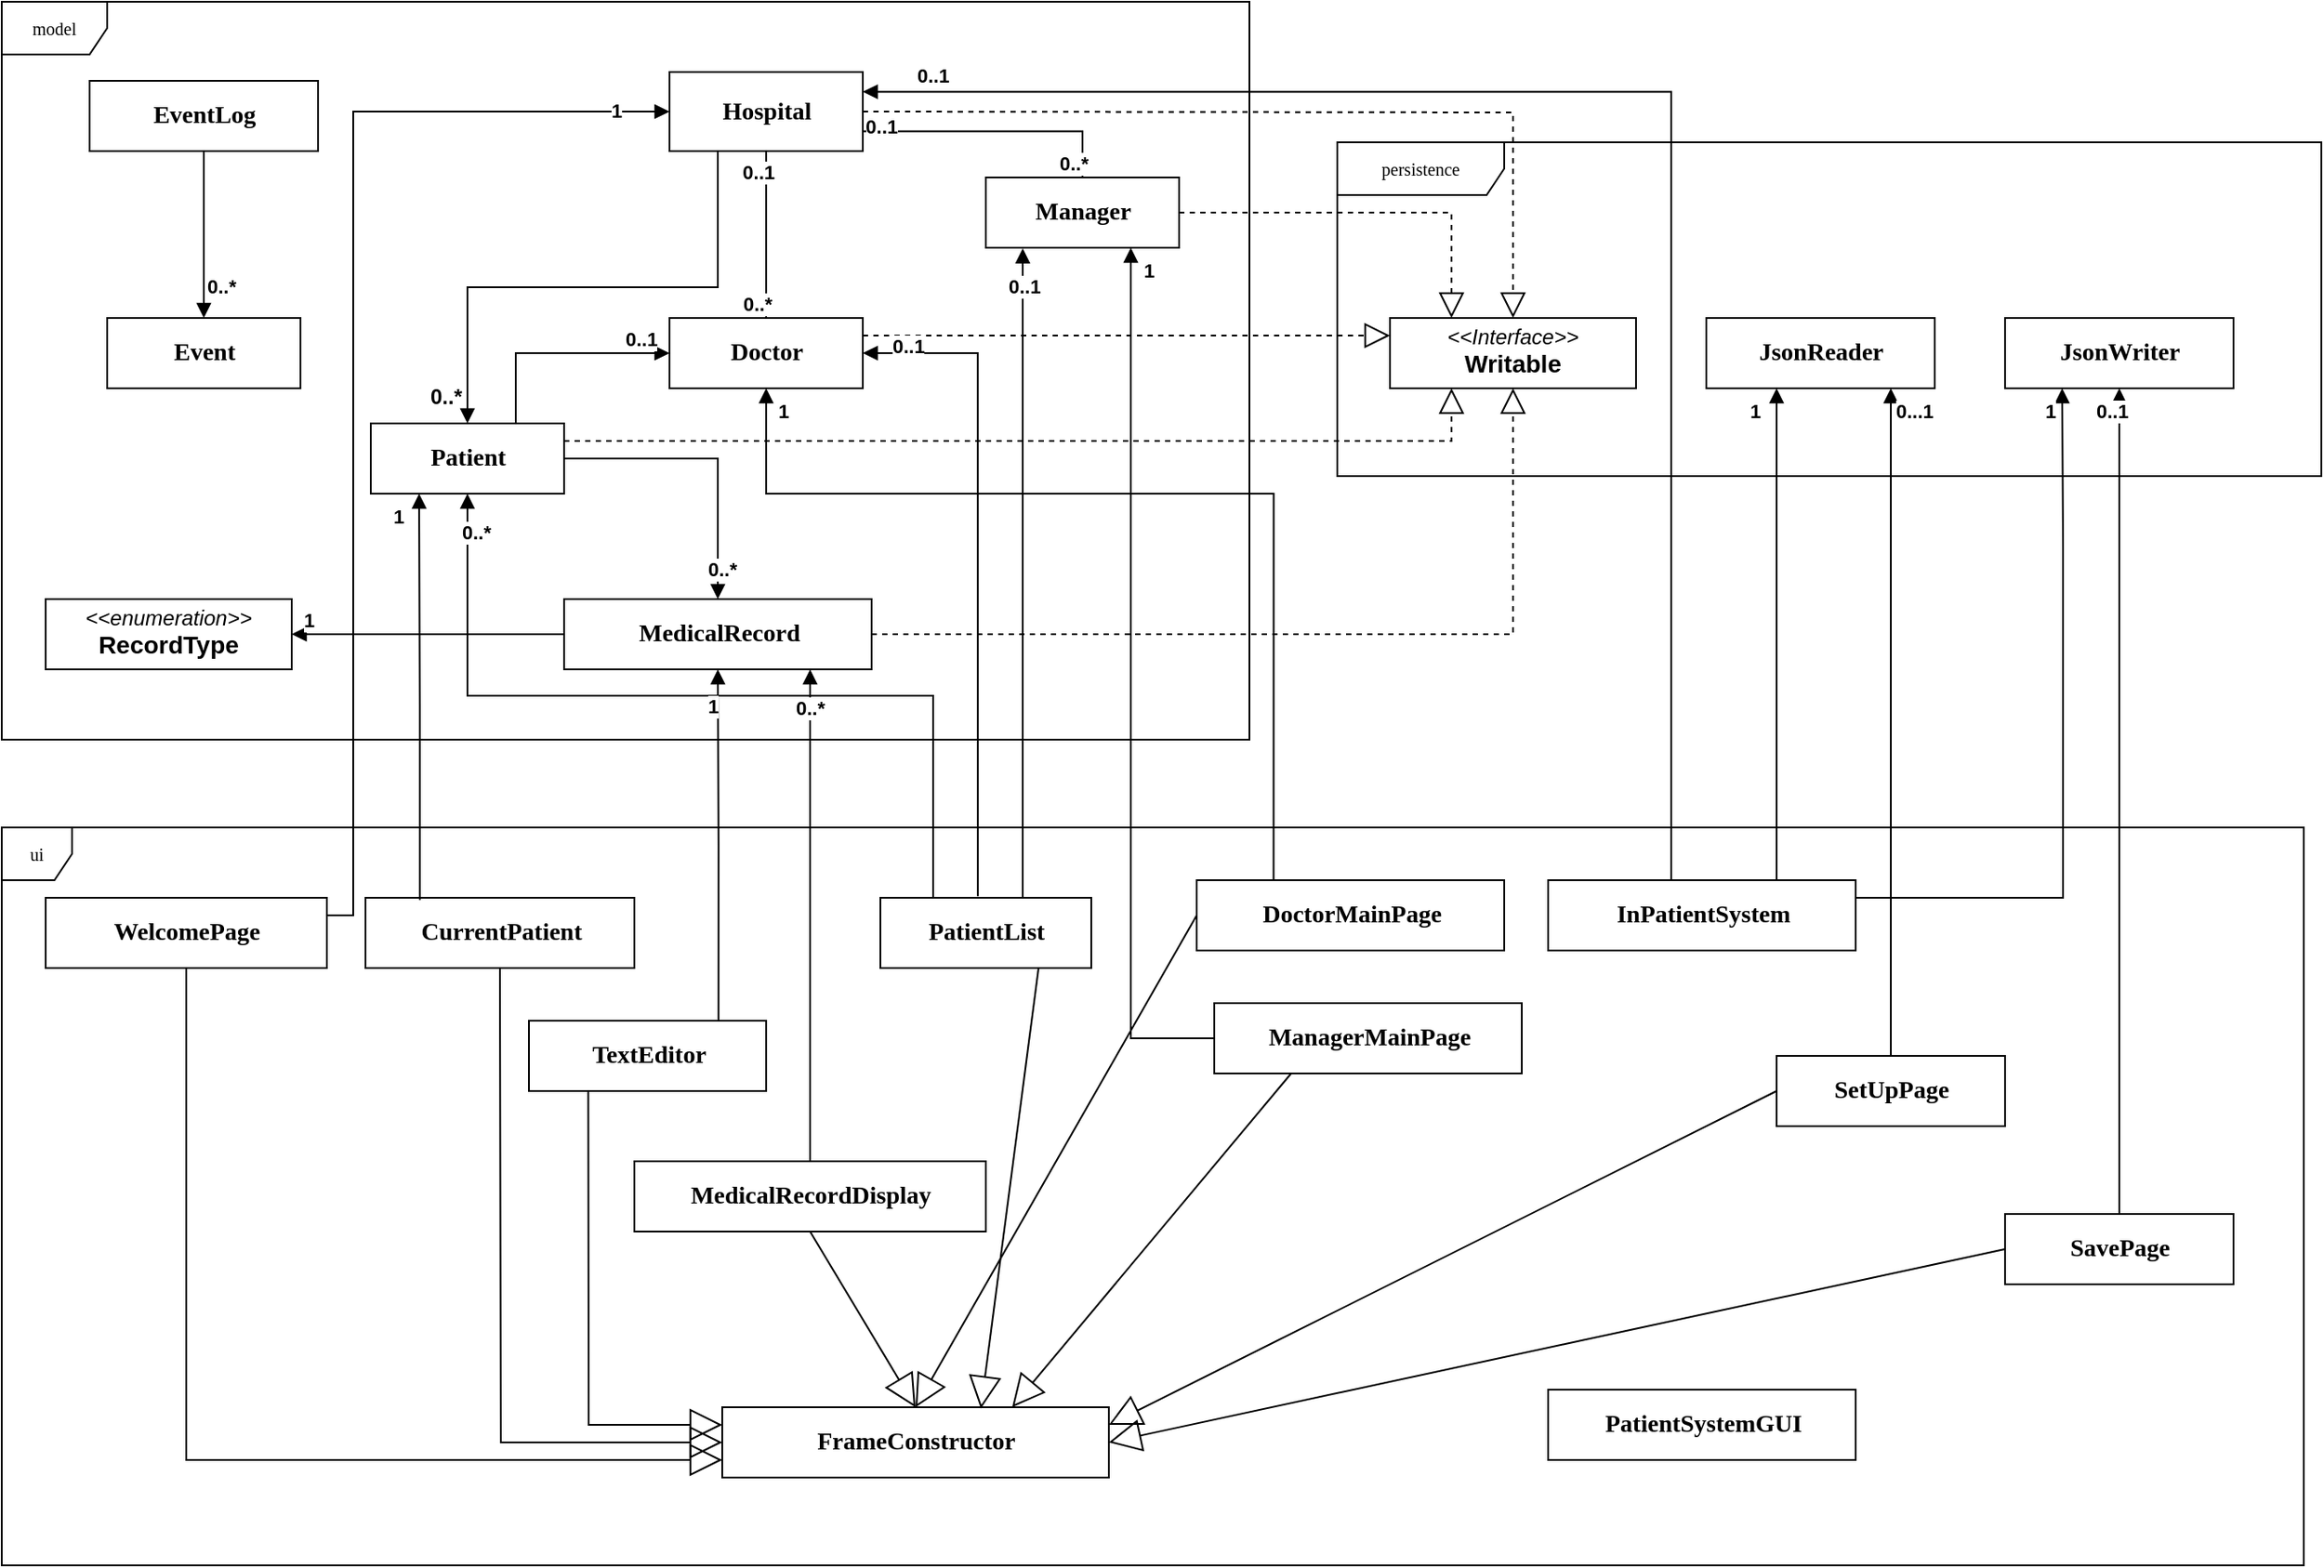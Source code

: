 <mxfile version="22.1.3" type="github">
  <diagram name="Page-1" id="c4acf3e9-155e-7222-9cf6-157b1a14988f">
    <mxGraphModel dx="3471" dy="1040" grid="1" gridSize="10" guides="1" tooltips="1" connect="1" arrows="1" fold="1" page="1" pageScale="1" pageWidth="850" pageHeight="1100" background="none" math="0" shadow="0">
      <root>
        <mxCell id="0" />
        <mxCell id="1" parent="0" />
        <mxCell id="rJny7OtLHx-mFYwjHZUm-91" value="ui" style="shape=umlFrame;whiteSpace=wrap;html=1;rounded=0;shadow=0;comic=0;labelBackgroundColor=none;strokeWidth=1;fontFamily=Verdana;fontSize=10;align=center;width=40;height=30;" vertex="1" parent="1">
          <mxGeometry x="-1660" y="520" width="1310" height="420" as="geometry" />
        </mxCell>
        <mxCell id="rJny7OtLHx-mFYwjHZUm-37" value="persistence" style="shape=umlFrame;whiteSpace=wrap;html=1;rounded=0;shadow=0;comic=0;labelBackgroundColor=none;strokeWidth=1;fontFamily=Verdana;fontSize=10;align=center;width=95;height=30;" vertex="1" parent="1">
          <mxGeometry x="-900" y="130" width="560" height="190" as="geometry" />
        </mxCell>
        <mxCell id="17acba5748e5396b-1" value="model" style="shape=umlFrame;whiteSpace=wrap;html=1;rounded=0;shadow=0;comic=0;labelBackgroundColor=none;strokeWidth=1;fontFamily=Verdana;fontSize=10;align=center;" parent="1" vertex="1">
          <mxGeometry x="-1660" y="50" width="710" height="420" as="geometry" />
        </mxCell>
        <mxCell id="5d2195bd80daf111-8" value="&lt;font style=&quot;font-size: 14px;&quot;&gt;&lt;b&gt;Manager&lt;/b&gt;&lt;/font&gt;" style="html=1;rounded=0;shadow=0;comic=0;labelBackgroundColor=none;strokeWidth=1;fontFamily=Verdana;fontSize=10;align=center;" parent="1" vertex="1">
          <mxGeometry x="-1100" y="150" width="110" height="40" as="geometry" />
        </mxCell>
        <mxCell id="5d2195bd80daf111-9" value="&lt;p style=&quot;margin:0px;margin-top:4px;text-align:center;&quot;&gt;&lt;i&gt;&amp;lt;&amp;lt;enumeration&amp;gt;&amp;gt;&lt;/i&gt;&lt;br&gt;&lt;b&gt;&lt;font style=&quot;font-size: 14px;&quot;&gt;RecordType&lt;/font&gt;&lt;/b&gt;&lt;/p&gt;&lt;p style=&quot;margin:0px;margin-left:4px;&quot;&gt;&lt;br&gt;&lt;/p&gt;&lt;p style=&quot;margin:0px;margin-left:4px;&quot;&gt;&lt;br&gt;&lt;/p&gt;" style="verticalAlign=top;align=left;overflow=fill;fontSize=12;fontFamily=Helvetica;html=1;rounded=0;shadow=0;comic=0;labelBackgroundColor=none;strokeWidth=1" parent="1" vertex="1">
          <mxGeometry x="-1635" y="390" width="140" height="40" as="geometry" />
        </mxCell>
        <mxCell id="5d2195bd80daf111-13" value="&lt;font style=&quot;font-size: 14px;&quot;&gt;&lt;b&gt;Doctor&lt;/b&gt;&lt;/font&gt;" style="html=1;rounded=0;shadow=0;comic=0;labelBackgroundColor=none;strokeWidth=1;fontFamily=Verdana;fontSize=10;align=center;" parent="1" vertex="1">
          <mxGeometry x="-1280" y="230" width="110" height="40" as="geometry" />
        </mxCell>
        <mxCell id="5d2195bd80daf111-14" value="&lt;font style=&quot;font-size: 14px;&quot;&gt;&lt;b&gt;Patient&lt;/b&gt;&lt;/font&gt;" style="html=1;rounded=0;shadow=0;comic=0;labelBackgroundColor=none;strokeWidth=1;fontFamily=Verdana;fontSize=10;align=center;" parent="1" vertex="1">
          <mxGeometry x="-1450" y="290" width="110" height="40" as="geometry" />
        </mxCell>
        <mxCell id="5d2195bd80daf111-17" value="&lt;font style=&quot;font-size: 14px;&quot;&gt;&lt;b&gt;Hospital&lt;/b&gt;&lt;/font&gt;" style="html=1;rounded=0;shadow=0;comic=0;labelBackgroundColor=none;strokeWidth=1;fontFamily=Verdana;fontSize=10;align=center;" parent="1" vertex="1">
          <mxGeometry x="-1280" y="90" width="110" height="45" as="geometry" />
        </mxCell>
        <mxCell id="5d2195bd80daf111-19" value="&lt;p style=&quot;margin:0px;margin-top:4px;text-align:center;&quot;&gt;&lt;i&gt;&amp;lt;&amp;lt;Interface&amp;gt;&amp;gt;&lt;/i&gt;&lt;br&gt;&lt;b&gt;&lt;font style=&quot;font-size: 14px;&quot;&gt;Writable&lt;/font&gt;&lt;/b&gt;&lt;/p&gt;&lt;p style=&quot;margin:0px;margin-left:4px;&quot;&gt;&lt;br&gt;&lt;/p&gt;&lt;p style=&quot;margin:0px;margin-left:4px;&quot;&gt;&lt;br&gt;&lt;/p&gt;" style="verticalAlign=top;align=left;overflow=fill;fontSize=12;fontFamily=Helvetica;html=1;rounded=0;shadow=0;comic=0;labelBackgroundColor=none;strokeWidth=1" parent="1" vertex="1">
          <mxGeometry x="-870" y="230" width="140" height="40" as="geometry" />
        </mxCell>
        <mxCell id="rJny7OtLHx-mFYwjHZUm-1" value="&lt;span style=&quot;font-size: 14px;&quot;&gt;&lt;b&gt;MedicalRecord&lt;/b&gt;&lt;/span&gt;" style="html=1;rounded=0;shadow=0;comic=0;labelBackgroundColor=none;strokeWidth=1;fontFamily=Verdana;fontSize=10;align=center;" vertex="1" parent="1">
          <mxGeometry x="-1340" y="390" width="175" height="40" as="geometry" />
        </mxCell>
        <mxCell id="rJny7OtLHx-mFYwjHZUm-3" value="&lt;span style=&quot;font-size: 14px;&quot;&gt;&lt;b&gt;Event&lt;/b&gt;&lt;/span&gt;" style="html=1;rounded=0;shadow=0;comic=0;labelBackgroundColor=none;strokeWidth=1;fontFamily=Verdana;fontSize=10;align=center;" vertex="1" parent="1">
          <mxGeometry x="-1600" y="230" width="110" height="40" as="geometry" />
        </mxCell>
        <mxCell id="rJny7OtLHx-mFYwjHZUm-4" value="&lt;font style=&quot;font-size: 14px;&quot;&gt;&lt;b&gt;EventLog&lt;br&gt;&lt;/b&gt;&lt;/font&gt;" style="html=1;rounded=0;shadow=0;comic=0;labelBackgroundColor=none;strokeWidth=1;fontFamily=Verdana;fontSize=10;align=center;" vertex="1" parent="1">
          <mxGeometry x="-1610" y="95" width="130" height="40" as="geometry" />
        </mxCell>
        <mxCell id="rJny7OtLHx-mFYwjHZUm-10" value="" style="endArrow=none;html=1;edgeStyle=orthogonalEdgeStyle;rounded=0;exitX=0.5;exitY=0;exitDx=0;exitDy=0;entryX=0.5;entryY=1;entryDx=0;entryDy=0;" edge="1" parent="1" source="5d2195bd80daf111-13" target="5d2195bd80daf111-17">
          <mxGeometry relative="1" as="geometry">
            <mxPoint x="-1870" y="150" as="sourcePoint" />
            <mxPoint x="-1710" y="150" as="targetPoint" />
          </mxGeometry>
        </mxCell>
        <mxCell id="rJny7OtLHx-mFYwjHZUm-11" value="&lt;b&gt;0..*&lt;/b&gt;" style="edgeLabel;resizable=0;html=1;align=left;verticalAlign=bottom;" connectable="0" vertex="1" parent="rJny7OtLHx-mFYwjHZUm-10">
          <mxGeometry x="-1" relative="1" as="geometry">
            <mxPoint x="-15" as="offset" />
          </mxGeometry>
        </mxCell>
        <mxCell id="rJny7OtLHx-mFYwjHZUm-12" value="&lt;b&gt;0..1&lt;/b&gt;" style="edgeLabel;resizable=0;html=1;align=right;verticalAlign=bottom;" connectable="0" vertex="1" parent="rJny7OtLHx-mFYwjHZUm-10">
          <mxGeometry x="1" relative="1" as="geometry">
            <mxPoint x="5" y="20" as="offset" />
          </mxGeometry>
        </mxCell>
        <mxCell id="rJny7OtLHx-mFYwjHZUm-14" value="" style="endArrow=none;html=1;edgeStyle=orthogonalEdgeStyle;rounded=0;exitX=0.5;exitY=0;exitDx=0;exitDy=0;entryX=1;entryY=0.75;entryDx=0;entryDy=0;" edge="1" parent="1" source="5d2195bd80daf111-8" target="5d2195bd80daf111-17">
          <mxGeometry relative="1" as="geometry">
            <mxPoint x="-1780" y="90" as="sourcePoint" />
            <mxPoint x="-1780" y="20" as="targetPoint" />
          </mxGeometry>
        </mxCell>
        <mxCell id="rJny7OtLHx-mFYwjHZUm-15" value="&lt;b&gt;0..*&lt;/b&gt;" style="edgeLabel;resizable=0;html=1;align=left;verticalAlign=bottom;" connectable="0" vertex="1" parent="rJny7OtLHx-mFYwjHZUm-14">
          <mxGeometry x="-1" relative="1" as="geometry">
            <mxPoint x="-15" as="offset" />
          </mxGeometry>
        </mxCell>
        <mxCell id="rJny7OtLHx-mFYwjHZUm-16" value="&lt;b&gt;0..1&lt;/b&gt;" style="edgeLabel;resizable=0;html=1;align=right;verticalAlign=bottom;" connectable="0" vertex="1" parent="rJny7OtLHx-mFYwjHZUm-14">
          <mxGeometry x="1" relative="1" as="geometry">
            <mxPoint x="20" y="6" as="offset" />
          </mxGeometry>
        </mxCell>
        <mxCell id="rJny7OtLHx-mFYwjHZUm-19" value="" style="endArrow=block;endFill=1;html=1;edgeStyle=orthogonalEdgeStyle;align=left;verticalAlign=top;rounded=0;exitX=0.75;exitY=0;exitDx=0;exitDy=0;entryX=0;entryY=0.5;entryDx=0;entryDy=0;" edge="1" parent="1" source="5d2195bd80daf111-14" target="5d2195bd80daf111-13">
          <mxGeometry x="-1" relative="1" as="geometry">
            <mxPoint x="-2030" y="290" as="sourcePoint" />
            <mxPoint x="-1870" y="290" as="targetPoint" />
          </mxGeometry>
        </mxCell>
        <mxCell id="rJny7OtLHx-mFYwjHZUm-20" value="&lt;b&gt;0..1&lt;/b&gt;" style="edgeLabel;resizable=0;html=1;align=left;verticalAlign=bottom;" connectable="0" vertex="1" parent="rJny7OtLHx-mFYwjHZUm-19">
          <mxGeometry x="-1" relative="1" as="geometry">
            <mxPoint x="60" y="-40" as="offset" />
          </mxGeometry>
        </mxCell>
        <mxCell id="rJny7OtLHx-mFYwjHZUm-21" value="" style="endArrow=block;endFill=1;html=1;edgeStyle=orthogonalEdgeStyle;align=left;verticalAlign=top;rounded=0;exitX=0.25;exitY=1;exitDx=0;exitDy=0;entryX=0.5;entryY=0;entryDx=0;entryDy=0;" edge="1" parent="1" source="5d2195bd80daf111-17" target="5d2195bd80daf111-14">
          <mxGeometry x="-1" relative="1" as="geometry">
            <mxPoint x="-2140" y="100" as="sourcePoint" />
            <mxPoint x="-2130" y="160" as="targetPoint" />
          </mxGeometry>
        </mxCell>
        <mxCell id="rJny7OtLHx-mFYwjHZUm-23" value="&lt;b&gt;0..*&lt;/b&gt;" style="endArrow=block;endFill=1;html=1;edgeStyle=orthogonalEdgeStyle;align=left;verticalAlign=top;rounded=0;exitX=1;exitY=0.5;exitDx=0;exitDy=0;entryX=0.5;entryY=0;entryDx=0;entryDy=0;" edge="1" parent="1" source="5d2195bd80daf111-14" target="rJny7OtLHx-mFYwjHZUm-1">
          <mxGeometry x="0.642" y="-8" relative="1" as="geometry">
            <mxPoint x="-1760" y="390" as="sourcePoint" />
            <mxPoint x="-1600" y="390" as="targetPoint" />
            <mxPoint as="offset" />
          </mxGeometry>
        </mxCell>
        <mxCell id="rJny7OtLHx-mFYwjHZUm-25" value="" style="endArrow=block;endFill=1;html=1;edgeStyle=orthogonalEdgeStyle;align=left;verticalAlign=top;rounded=0;exitX=0;exitY=0.5;exitDx=0;exitDy=0;entryX=1;entryY=0.5;entryDx=0;entryDy=0;" edge="1" parent="1" source="rJny7OtLHx-mFYwjHZUm-1" target="5d2195bd80daf111-9">
          <mxGeometry x="-1" relative="1" as="geometry">
            <mxPoint x="-1760" y="390" as="sourcePoint" />
            <mxPoint x="-1880" y="365.0" as="targetPoint" />
          </mxGeometry>
        </mxCell>
        <mxCell id="rJny7OtLHx-mFYwjHZUm-26" value="&lt;b&gt;1&lt;/b&gt;" style="edgeLabel;resizable=0;html=1;align=left;verticalAlign=bottom;" connectable="0" vertex="1" parent="rJny7OtLHx-mFYwjHZUm-25">
          <mxGeometry x="-1" relative="1" as="geometry">
            <mxPoint x="-150" as="offset" />
          </mxGeometry>
        </mxCell>
        <mxCell id="rJny7OtLHx-mFYwjHZUm-27" value="&lt;b&gt;0..*&lt;/b&gt;" style="endArrow=block;endFill=1;html=1;edgeStyle=orthogonalEdgeStyle;align=left;verticalAlign=top;rounded=0;exitX=0.5;exitY=1;exitDx=0;exitDy=0;entryX=0.5;entryY=0;entryDx=0;entryDy=0;" edge="1" parent="1" source="rJny7OtLHx-mFYwjHZUm-4" target="rJny7OtLHx-mFYwjHZUm-3">
          <mxGeometry x="0.333" relative="1" as="geometry">
            <mxPoint x="-1960" y="640" as="sourcePoint" />
            <mxPoint x="-1890" y="560" as="targetPoint" />
            <mxPoint as="offset" />
          </mxGeometry>
        </mxCell>
        <mxCell id="rJny7OtLHx-mFYwjHZUm-29" value="&lt;b&gt;0..*&lt;/b&gt;" style="text;strokeColor=none;align=center;fillColor=none;html=1;verticalAlign=middle;whiteSpace=wrap;rounded=0;" vertex="1" parent="1">
          <mxGeometry x="-1417.5" y="270" width="20" height="10" as="geometry" />
        </mxCell>
        <mxCell id="rJny7OtLHx-mFYwjHZUm-30" value="" style="endArrow=block;dashed=1;endFill=0;endSize=12;html=1;rounded=0;exitX=1;exitY=0.5;exitDx=0;exitDy=0;entryX=0.5;entryY=0;entryDx=0;entryDy=0;" edge="1" parent="1" source="5d2195bd80daf111-17" target="5d2195bd80daf111-19">
          <mxGeometry width="160" relative="1" as="geometry">
            <mxPoint x="-1140" y="260" as="sourcePoint" />
            <mxPoint x="-980" y="260" as="targetPoint" />
            <Array as="points">
              <mxPoint x="-800" y="113" />
            </Array>
          </mxGeometry>
        </mxCell>
        <mxCell id="rJny7OtLHx-mFYwjHZUm-31" value="" style="endArrow=block;dashed=1;endFill=0;endSize=12;html=1;rounded=0;exitX=1;exitY=0.5;exitDx=0;exitDy=0;entryX=0.25;entryY=0;entryDx=0;entryDy=0;" edge="1" parent="1" source="5d2195bd80daf111-8" target="5d2195bd80daf111-19">
          <mxGeometry width="160" relative="1" as="geometry">
            <mxPoint x="-1140" y="260" as="sourcePoint" />
            <mxPoint x="-980" y="260" as="targetPoint" />
            <Array as="points">
              <mxPoint x="-835" y="170" />
            </Array>
          </mxGeometry>
        </mxCell>
        <mxCell id="rJny7OtLHx-mFYwjHZUm-32" value="" style="endArrow=block;dashed=1;endFill=0;endSize=12;html=1;rounded=0;exitX=1;exitY=0.25;exitDx=0;exitDy=0;" edge="1" parent="1" source="5d2195bd80daf111-13">
          <mxGeometry width="160" relative="1" as="geometry">
            <mxPoint x="-1140" y="330" as="sourcePoint" />
            <mxPoint x="-870" y="240" as="targetPoint" />
          </mxGeometry>
        </mxCell>
        <mxCell id="rJny7OtLHx-mFYwjHZUm-33" value="" style="endArrow=block;dashed=1;endFill=0;endSize=12;html=1;rounded=0;exitX=1;exitY=0.25;exitDx=0;exitDy=0;entryX=0.25;entryY=1;entryDx=0;entryDy=0;" edge="1" parent="1" source="5d2195bd80daf111-14" target="5d2195bd80daf111-19">
          <mxGeometry width="160" relative="1" as="geometry">
            <mxPoint x="-1140" y="330" as="sourcePoint" />
            <mxPoint x="-980" y="330" as="targetPoint" />
            <Array as="points">
              <mxPoint x="-835" y="300" />
            </Array>
          </mxGeometry>
        </mxCell>
        <mxCell id="rJny7OtLHx-mFYwjHZUm-34" value="" style="endArrow=block;dashed=1;endFill=0;endSize=12;html=1;rounded=0;exitX=1;exitY=0.5;exitDx=0;exitDy=0;entryX=0.5;entryY=1;entryDx=0;entryDy=0;" edge="1" parent="1" source="rJny7OtLHx-mFYwjHZUm-1" target="5d2195bd80daf111-19">
          <mxGeometry width="160" relative="1" as="geometry">
            <mxPoint x="-1140" y="330" as="sourcePoint" />
            <mxPoint x="-980" y="330" as="targetPoint" />
            <Array as="points">
              <mxPoint x="-800" y="410" />
            </Array>
          </mxGeometry>
        </mxCell>
        <mxCell id="rJny7OtLHx-mFYwjHZUm-35" value="&lt;font style=&quot;font-size: 14px;&quot;&gt;&lt;b&gt;JsonReader&lt;br&gt;&lt;/b&gt;&lt;/font&gt;" style="html=1;rounded=0;shadow=0;comic=0;labelBackgroundColor=none;strokeWidth=1;fontFamily=Verdana;fontSize=10;align=center;" vertex="1" parent="1">
          <mxGeometry x="-690" y="230" width="130" height="40" as="geometry" />
        </mxCell>
        <mxCell id="rJny7OtLHx-mFYwjHZUm-36" value="&lt;font style=&quot;font-size: 14px;&quot;&gt;&lt;b&gt;JsonWriter&lt;/b&gt;&lt;/font&gt;" style="html=1;rounded=0;shadow=0;comic=0;labelBackgroundColor=none;strokeWidth=1;fontFamily=Verdana;fontSize=10;align=center;" vertex="1" parent="1">
          <mxGeometry x="-520" y="230" width="130" height="40" as="geometry" />
        </mxCell>
        <mxCell id="rJny7OtLHx-mFYwjHZUm-38" value="&lt;span style=&quot;font-size: 14px;&quot;&gt;&lt;b&gt;InPatientSystem&lt;/b&gt;&lt;/span&gt;" style="html=1;rounded=0;shadow=0;comic=0;labelBackgroundColor=none;strokeWidth=1;fontFamily=Verdana;fontSize=10;align=center;" vertex="1" parent="1">
          <mxGeometry x="-780" y="550" width="175" height="40" as="geometry" />
        </mxCell>
        <mxCell id="rJny7OtLHx-mFYwjHZUm-39" value="&lt;span style=&quot;font-size: 14px;&quot;&gt;&lt;b&gt;PatientSystemGUI&lt;/b&gt;&lt;/span&gt;" style="html=1;rounded=0;shadow=0;comic=0;labelBackgroundColor=none;strokeWidth=1;fontFamily=Verdana;fontSize=10;align=center;" vertex="1" parent="1">
          <mxGeometry x="-780" y="840" width="175" height="40" as="geometry" />
        </mxCell>
        <mxCell id="rJny7OtLHx-mFYwjHZUm-40" value="&lt;span style=&quot;font-size: 14px;&quot;&gt;&lt;b&gt;FrameConstructor&lt;/b&gt;&lt;/span&gt;" style="html=1;rounded=0;shadow=0;comic=0;labelBackgroundColor=none;strokeWidth=1;fontFamily=Verdana;fontSize=10;align=center;" vertex="1" parent="1">
          <mxGeometry x="-1250" y="850" width="220" height="40" as="geometry" />
        </mxCell>
        <mxCell id="rJny7OtLHx-mFYwjHZUm-41" value="&lt;span style=&quot;font-size: 14px;&quot;&gt;&lt;b&gt;SetUpPage&lt;br&gt;&lt;/b&gt;&lt;/span&gt;" style="html=1;rounded=0;shadow=0;comic=0;labelBackgroundColor=none;strokeWidth=1;fontFamily=Verdana;fontSize=10;align=center;" vertex="1" parent="1">
          <mxGeometry x="-650" y="650" width="130" height="40" as="geometry" />
        </mxCell>
        <mxCell id="rJny7OtLHx-mFYwjHZUm-42" value="&lt;span style=&quot;font-size: 14px;&quot;&gt;&lt;b&gt;WelcomePage&lt;/b&gt;&lt;/span&gt;" style="html=1;rounded=0;shadow=0;comic=0;labelBackgroundColor=none;strokeWidth=1;fontFamily=Verdana;fontSize=10;align=center;" vertex="1" parent="1">
          <mxGeometry x="-1635" y="560" width="160" height="40" as="geometry" />
        </mxCell>
        <mxCell id="rJny7OtLHx-mFYwjHZUm-43" value="&lt;span style=&quot;font-size: 14px;&quot;&gt;&lt;b&gt;SavePage&lt;/b&gt;&lt;/span&gt;" style="html=1;rounded=0;shadow=0;comic=0;labelBackgroundColor=none;strokeWidth=1;fontFamily=Verdana;fontSize=10;align=center;" vertex="1" parent="1">
          <mxGeometry x="-520" y="740" width="130" height="40" as="geometry" />
        </mxCell>
        <mxCell id="rJny7OtLHx-mFYwjHZUm-44" value="&lt;span style=&quot;font-size: 14px;&quot;&gt;&lt;b&gt;DoctorMainPage&lt;/b&gt;&lt;/span&gt;" style="html=1;rounded=0;shadow=0;comic=0;labelBackgroundColor=none;strokeWidth=1;fontFamily=Verdana;fontSize=10;align=center;" vertex="1" parent="1">
          <mxGeometry x="-980" y="550" width="175" height="40" as="geometry" />
        </mxCell>
        <mxCell id="rJny7OtLHx-mFYwjHZUm-45" value="&lt;span style=&quot;font-size: 14px;&quot;&gt;&lt;b&gt;ManagerMainPage&lt;/b&gt;&lt;/span&gt;" style="html=1;rounded=0;shadow=0;comic=0;labelBackgroundColor=none;strokeWidth=1;fontFamily=Verdana;fontSize=10;align=center;" vertex="1" parent="1">
          <mxGeometry x="-970" y="620" width="175" height="40" as="geometry" />
        </mxCell>
        <mxCell id="rJny7OtLHx-mFYwjHZUm-46" value="&lt;span style=&quot;font-size: 14px;&quot;&gt;&lt;b&gt;PatientList&lt;br&gt;&lt;/b&gt;&lt;/span&gt;" style="html=1;rounded=0;shadow=0;comic=0;labelBackgroundColor=none;strokeWidth=1;fontFamily=Verdana;fontSize=10;align=center;" vertex="1" parent="1">
          <mxGeometry x="-1160" y="560" width="120" height="40" as="geometry" />
        </mxCell>
        <mxCell id="rJny7OtLHx-mFYwjHZUm-47" value="&lt;span style=&quot;font-size: 14px;&quot;&gt;&lt;b&gt;CurrentPatient&lt;/b&gt;&lt;/span&gt;" style="html=1;rounded=0;shadow=0;comic=0;labelBackgroundColor=none;strokeWidth=1;fontFamily=Verdana;fontSize=10;align=center;" vertex="1" parent="1">
          <mxGeometry x="-1453" y="560" width="153" height="40" as="geometry" />
        </mxCell>
        <mxCell id="rJny7OtLHx-mFYwjHZUm-48" value="&lt;span style=&quot;font-size: 14px;&quot;&gt;&lt;b&gt;MedicalRecordDisplay&lt;/b&gt;&lt;/span&gt;" style="html=1;rounded=0;shadow=0;comic=0;labelBackgroundColor=none;strokeWidth=1;fontFamily=Verdana;fontSize=10;align=center;" vertex="1" parent="1">
          <mxGeometry x="-1300" y="710" width="200" height="40" as="geometry" />
        </mxCell>
        <mxCell id="rJny7OtLHx-mFYwjHZUm-49" value="&lt;span style=&quot;font-size: 14px;&quot;&gt;&lt;b&gt;TextEditor&lt;/b&gt;&lt;/span&gt;" style="html=1;rounded=0;shadow=0;comic=0;labelBackgroundColor=none;strokeWidth=1;fontFamily=Verdana;fontSize=10;align=center;" vertex="1" parent="1">
          <mxGeometry x="-1360" y="630" width="135" height="40" as="geometry" />
        </mxCell>
        <mxCell id="rJny7OtLHx-mFYwjHZUm-50" value="" style="endArrow=block;endFill=1;html=1;edgeStyle=orthogonalEdgeStyle;align=left;verticalAlign=top;rounded=0;exitX=1;exitY=0.25;exitDx=0;exitDy=0;entryX=0;entryY=0.5;entryDx=0;entryDy=0;" edge="1" parent="1" source="rJny7OtLHx-mFYwjHZUm-42" target="5d2195bd80daf111-17">
          <mxGeometry x="-1" relative="1" as="geometry">
            <mxPoint x="-1450" y="440" as="sourcePoint" />
            <mxPoint x="-1290" y="440" as="targetPoint" />
            <Array as="points">
              <mxPoint x="-1460" y="570" />
              <mxPoint x="-1460" y="112" />
            </Array>
          </mxGeometry>
        </mxCell>
        <mxCell id="rJny7OtLHx-mFYwjHZUm-51" value="&lt;b&gt;1&lt;/b&gt;" style="edgeLabel;resizable=0;html=1;align=left;verticalAlign=bottom;" connectable="0" vertex="1" parent="rJny7OtLHx-mFYwjHZUm-50">
          <mxGeometry x="-1" relative="1" as="geometry">
            <mxPoint x="160" y="-450" as="offset" />
          </mxGeometry>
        </mxCell>
        <mxCell id="rJny7OtLHx-mFYwjHZUm-52" value="&lt;b&gt;1&lt;/b&gt;" style="endArrow=block;endFill=1;html=1;edgeStyle=orthogonalEdgeStyle;align=left;verticalAlign=top;rounded=0;exitX=0.25;exitY=0;exitDx=0;exitDy=0;entryX=0.5;entryY=1;entryDx=0;entryDy=0;" edge="1" parent="1" source="rJny7OtLHx-mFYwjHZUm-44" target="5d2195bd80daf111-13">
          <mxGeometry x="1" y="-5" relative="1" as="geometry">
            <mxPoint x="-1100" y="330" as="sourcePoint" />
            <mxPoint x="-940" y="330" as="targetPoint" />
            <Array as="points">
              <mxPoint x="-1225" y="330" />
            </Array>
            <mxPoint as="offset" />
          </mxGeometry>
        </mxCell>
        <mxCell id="rJny7OtLHx-mFYwjHZUm-56" value="&lt;b&gt;1&lt;/b&gt;" style="endArrow=block;endFill=1;html=1;edgeStyle=orthogonalEdgeStyle;align=left;verticalAlign=top;rounded=0;entryX=0.75;entryY=1;entryDx=0;entryDy=0;exitX=0;exitY=0.5;exitDx=0;exitDy=0;" edge="1" parent="1" source="rJny7OtLHx-mFYwjHZUm-45" target="5d2195bd80daf111-8">
          <mxGeometry x="1" y="-5" relative="1" as="geometry">
            <mxPoint x="-980" y="650" as="sourcePoint" />
            <mxPoint x="-1215" y="280" as="targetPoint" />
            <Array as="points" />
            <mxPoint as="offset" />
          </mxGeometry>
        </mxCell>
        <mxCell id="rJny7OtLHx-mFYwjHZUm-58" value="&lt;b&gt;1&lt;/b&gt;" style="endArrow=block;endFill=1;html=1;edgeStyle=orthogonalEdgeStyle;align=left;verticalAlign=top;rounded=0;entryX=0.25;entryY=1;entryDx=0;entryDy=0;exitX=0.202;exitY=0.03;exitDx=0;exitDy=0;exitPerimeter=0;" edge="1" parent="1" source="rJny7OtLHx-mFYwjHZUm-47" target="5d2195bd80daf111-14">
          <mxGeometry x="1" y="18" relative="1" as="geometry">
            <mxPoint x="-1400" y="570" as="sourcePoint" />
            <mxPoint x="-1132" y="200" as="targetPoint" />
            <Array as="points">
              <mxPoint x="-1422" y="450" />
            </Array>
            <mxPoint x="1" as="offset" />
          </mxGeometry>
        </mxCell>
        <mxCell id="rJny7OtLHx-mFYwjHZUm-60" value="" style="endArrow=block;endFill=1;html=1;edgeStyle=orthogonalEdgeStyle;align=left;verticalAlign=top;rounded=0;entryX=0.5;entryY=1;entryDx=0;entryDy=0;exitX=0.25;exitY=0;exitDx=0;exitDy=0;" edge="1" parent="1" source="rJny7OtLHx-mFYwjHZUm-46" target="5d2195bd80daf111-14">
          <mxGeometry x="-1" relative="1" as="geometry">
            <mxPoint x="-1160" y="520" as="sourcePoint" />
            <mxPoint x="-1100" y="530" as="targetPoint" />
          </mxGeometry>
        </mxCell>
        <mxCell id="rJny7OtLHx-mFYwjHZUm-61" value="&lt;b&gt;0..*&lt;/b&gt;" style="edgeLabel;resizable=0;html=1;align=left;verticalAlign=bottom;" connectable="0" vertex="1" parent="rJny7OtLHx-mFYwjHZUm-60">
          <mxGeometry x="-1" relative="1" as="geometry">
            <mxPoint x="-270" y="-200" as="offset" />
          </mxGeometry>
        </mxCell>
        <mxCell id="rJny7OtLHx-mFYwjHZUm-62" value="" style="endArrow=block;endFill=1;html=1;edgeStyle=orthogonalEdgeStyle;align=left;verticalAlign=top;rounded=0;exitX=0.462;exitY=-0.023;exitDx=0;exitDy=0;entryX=1;entryY=0.5;entryDx=0;entryDy=0;exitPerimeter=0;" edge="1" parent="1" source="rJny7OtLHx-mFYwjHZUm-46" target="5d2195bd80daf111-13">
          <mxGeometry x="-1" relative="1" as="geometry">
            <mxPoint x="-1080" y="700" as="sourcePoint" />
            <mxPoint x="-993" y="660" as="targetPoint" />
          </mxGeometry>
        </mxCell>
        <mxCell id="rJny7OtLHx-mFYwjHZUm-63" value="&lt;b&gt;0..1&lt;/b&gt;" style="edgeLabel;resizable=0;html=1;align=left;verticalAlign=bottom;" connectable="0" vertex="1" parent="rJny7OtLHx-mFYwjHZUm-62">
          <mxGeometry x="-1" relative="1" as="geometry">
            <mxPoint x="-50" y="-305" as="offset" />
          </mxGeometry>
        </mxCell>
        <mxCell id="rJny7OtLHx-mFYwjHZUm-65" value="" style="endArrow=block;endFill=1;html=1;edgeStyle=orthogonalEdgeStyle;align=left;verticalAlign=top;rounded=0;exitX=0.675;exitY=0;exitDx=0;exitDy=0;entryX=0.191;entryY=1.009;entryDx=0;entryDy=0;entryPerimeter=0;exitPerimeter=0;" edge="1" parent="1" source="rJny7OtLHx-mFYwjHZUm-46" target="5d2195bd80daf111-8">
          <mxGeometry x="-1" relative="1" as="geometry">
            <mxPoint x="-1100" y="660" as="sourcePoint" />
            <mxPoint x="-1170" y="350" as="targetPoint" />
          </mxGeometry>
        </mxCell>
        <mxCell id="rJny7OtLHx-mFYwjHZUm-66" value="&lt;b&gt;0..1&lt;/b&gt;" style="edgeLabel;resizable=0;html=1;align=left;verticalAlign=bottom;" connectable="0" vertex="1" parent="rJny7OtLHx-mFYwjHZUm-65">
          <mxGeometry x="-1" relative="1" as="geometry">
            <mxPoint x="-10" y="-340" as="offset" />
          </mxGeometry>
        </mxCell>
        <mxCell id="rJny7OtLHx-mFYwjHZUm-67" value="" style="endArrow=block;endFill=1;html=1;edgeStyle=orthogonalEdgeStyle;align=left;verticalAlign=top;rounded=0;entryX=1;entryY=0.25;entryDx=0;entryDy=0;exitX=0.5;exitY=0;exitDx=0;exitDy=0;" edge="1" parent="1" source="rJny7OtLHx-mFYwjHZUm-38" target="5d2195bd80daf111-17">
          <mxGeometry x="-1" relative="1" as="geometry">
            <mxPoint x="-710" y="550" as="sourcePoint" />
            <mxPoint x="-850" y="30" as="targetPoint" />
            <Array as="points">
              <mxPoint x="-710" y="550" />
              <mxPoint x="-710" y="101" />
            </Array>
          </mxGeometry>
        </mxCell>
        <mxCell id="rJny7OtLHx-mFYwjHZUm-68" value="&lt;b&gt;0..1&lt;/b&gt;" style="edgeLabel;resizable=0;html=1;align=left;verticalAlign=bottom;" connectable="0" vertex="1" parent="rJny7OtLHx-mFYwjHZUm-67">
          <mxGeometry x="-1" relative="1" as="geometry">
            <mxPoint x="-449" y="-450" as="offset" />
          </mxGeometry>
        </mxCell>
        <mxCell id="rJny7OtLHx-mFYwjHZUm-69" value="" style="endArrow=block;endFill=1;html=1;edgeStyle=orthogonalEdgeStyle;align=left;verticalAlign=top;rounded=0;exitX=0.5;exitY=0;exitDx=0;exitDy=0;" edge="1" parent="1" source="rJny7OtLHx-mFYwjHZUm-48">
          <mxGeometry x="-1" relative="1" as="geometry">
            <mxPoint x="-1220" y="750" as="sourcePoint" />
            <mxPoint x="-1200" y="430" as="targetPoint" />
            <Array as="points">
              <mxPoint x="-1200" y="431" />
            </Array>
          </mxGeometry>
        </mxCell>
        <mxCell id="rJny7OtLHx-mFYwjHZUm-70" value="&lt;b&gt;0..*&lt;/b&gt;" style="edgeLabel;resizable=0;html=1;align=left;verticalAlign=bottom;" connectable="0" vertex="1" parent="rJny7OtLHx-mFYwjHZUm-69">
          <mxGeometry x="-1" relative="1" as="geometry">
            <mxPoint x="-10" y="-250" as="offset" />
          </mxGeometry>
        </mxCell>
        <mxCell id="rJny7OtLHx-mFYwjHZUm-72" value="" style="endArrow=block;endFill=1;html=1;edgeStyle=orthogonalEdgeStyle;align=left;verticalAlign=top;rounded=0;exitX=0.799;exitY=-0.002;exitDx=0;exitDy=0;entryX=0.5;entryY=1;entryDx=0;entryDy=0;exitPerimeter=0;" edge="1" parent="1" source="rJny7OtLHx-mFYwjHZUm-49" target="rJny7OtLHx-mFYwjHZUm-1">
          <mxGeometry x="-1" relative="1" as="geometry">
            <mxPoint x="-1240" y="530" as="sourcePoint" />
            <mxPoint x="-1080" y="530" as="targetPoint" />
          </mxGeometry>
        </mxCell>
        <mxCell id="rJny7OtLHx-mFYwjHZUm-73" value="&lt;b&gt;1&lt;/b&gt;" style="edgeLabel;resizable=0;html=1;align=left;verticalAlign=bottom;" connectable="0" vertex="1" parent="rJny7OtLHx-mFYwjHZUm-72">
          <mxGeometry x="-1" relative="1" as="geometry">
            <mxPoint x="-8" y="-170" as="offset" />
          </mxGeometry>
        </mxCell>
        <mxCell id="rJny7OtLHx-mFYwjHZUm-74" value="&lt;b&gt;1&lt;/b&gt;" style="endArrow=block;endFill=1;html=1;edgeStyle=orthogonalEdgeStyle;align=left;verticalAlign=top;rounded=0;exitX=0.75;exitY=0;exitDx=0;exitDy=0;" edge="1" parent="1" source="rJny7OtLHx-mFYwjHZUm-38">
          <mxGeometry x="1" y="18" relative="1" as="geometry">
            <mxPoint x="-630" y="550" as="sourcePoint" />
            <mxPoint x="-650" y="270" as="targetPoint" />
            <Array as="points">
              <mxPoint x="-650" y="550" />
            </Array>
            <mxPoint x="1" as="offset" />
          </mxGeometry>
        </mxCell>
        <mxCell id="rJny7OtLHx-mFYwjHZUm-75" value="&lt;b&gt;1&lt;/b&gt;" style="endArrow=block;endFill=1;html=1;edgeStyle=orthogonalEdgeStyle;align=left;verticalAlign=top;rounded=0;entryX=0.25;entryY=1;entryDx=0;entryDy=0;exitX=1;exitY=0.25;exitDx=0;exitDy=0;" edge="1" parent="1" source="rJny7OtLHx-mFYwjHZUm-38" target="rJny7OtLHx-mFYwjHZUm-36">
          <mxGeometry x="1" y="13" relative="1" as="geometry">
            <mxPoint x="-520" y="440" as="sourcePoint" />
            <mxPoint x="-520" y="209" as="targetPoint" />
            <Array as="points">
              <mxPoint x="-487" y="560" />
              <mxPoint x="-487" y="360" />
            </Array>
            <mxPoint x="1" as="offset" />
          </mxGeometry>
        </mxCell>
        <mxCell id="rJny7OtLHx-mFYwjHZUm-76" value="&lt;b&gt;0..1&lt;/b&gt;" style="endArrow=block;endFill=1;html=1;edgeStyle=orthogonalEdgeStyle;align=left;verticalAlign=top;rounded=0;exitX=0.5;exitY=0;exitDx=0;exitDy=0;entryX=0.5;entryY=1;entryDx=0;entryDy=0;" edge="1" parent="1" source="rJny7OtLHx-mFYwjHZUm-43" target="rJny7OtLHx-mFYwjHZUm-36">
          <mxGeometry x="1" y="15" relative="1" as="geometry">
            <mxPoint x="-380" y="380" as="sourcePoint" />
            <mxPoint x="-450" y="290" as="targetPoint" />
            <Array as="points">
              <mxPoint x="-455" y="550" />
              <mxPoint x="-455" y="550" />
            </Array>
            <mxPoint as="offset" />
          </mxGeometry>
        </mxCell>
        <mxCell id="rJny7OtLHx-mFYwjHZUm-81" value="" style="endArrow=block;endSize=16;endFill=0;html=1;rounded=0;exitX=0.5;exitY=1;exitDx=0;exitDy=0;entryX=0;entryY=0.75;entryDx=0;entryDy=0;" edge="1" parent="1" source="rJny7OtLHx-mFYwjHZUm-42" target="rJny7OtLHx-mFYwjHZUm-40">
          <mxGeometry width="160" relative="1" as="geometry">
            <mxPoint x="-1520" y="800" as="sourcePoint" />
            <mxPoint x="-1360" y="800" as="targetPoint" />
            <Array as="points">
              <mxPoint x="-1555" y="880" />
            </Array>
          </mxGeometry>
        </mxCell>
        <mxCell id="rJny7OtLHx-mFYwjHZUm-82" value="" style="endArrow=block;endSize=16;endFill=0;html=1;rounded=0;exitX=0.5;exitY=1;exitDx=0;exitDy=0;entryX=0;entryY=0.5;entryDx=0;entryDy=0;" edge="1" parent="1" source="rJny7OtLHx-mFYwjHZUm-47" target="rJny7OtLHx-mFYwjHZUm-40">
          <mxGeometry width="160" relative="1" as="geometry">
            <mxPoint x="-1480" y="770" as="sourcePoint" />
            <mxPoint x="-1160" y="1050" as="targetPoint" />
            <Array as="points">
              <mxPoint x="-1376" y="870" />
            </Array>
          </mxGeometry>
        </mxCell>
        <mxCell id="rJny7OtLHx-mFYwjHZUm-83" value="" style="endArrow=block;endSize=16;endFill=0;html=1;rounded=0;exitX=0.25;exitY=1;exitDx=0;exitDy=0;entryX=0;entryY=0.25;entryDx=0;entryDy=0;" edge="1" parent="1" source="rJny7OtLHx-mFYwjHZUm-49" target="rJny7OtLHx-mFYwjHZUm-40">
          <mxGeometry width="160" relative="1" as="geometry">
            <mxPoint x="-1330" y="940" as="sourcePoint" />
            <mxPoint x="-1234" y="1210" as="targetPoint" />
            <Array as="points">
              <mxPoint x="-1326" y="860" />
            </Array>
          </mxGeometry>
        </mxCell>
        <mxCell id="rJny7OtLHx-mFYwjHZUm-84" value="" style="endArrow=block;endSize=16;endFill=0;html=1;rounded=0;exitX=0.5;exitY=1;exitDx=0;exitDy=0;entryX=0.5;entryY=0;entryDx=0;entryDy=0;" edge="1" parent="1" source="rJny7OtLHx-mFYwjHZUm-48" target="rJny7OtLHx-mFYwjHZUm-40">
          <mxGeometry width="160" relative="1" as="geometry">
            <mxPoint x="-1430" y="730" as="sourcePoint" />
            <mxPoint x="-1270" y="730" as="targetPoint" />
          </mxGeometry>
        </mxCell>
        <mxCell id="rJny7OtLHx-mFYwjHZUm-85" value="" style="endArrow=block;endSize=16;endFill=0;html=1;rounded=0;exitX=0.75;exitY=1;exitDx=0;exitDy=0;entryX=0.669;entryY=0.019;entryDx=0;entryDy=0;entryPerimeter=0;" edge="1" parent="1" source="rJny7OtLHx-mFYwjHZUm-46" target="rJny7OtLHx-mFYwjHZUm-40">
          <mxGeometry width="160" relative="1" as="geometry">
            <mxPoint x="-980" y="830" as="sourcePoint" />
            <mxPoint x="-966" y="930" as="targetPoint" />
            <Array as="points" />
          </mxGeometry>
        </mxCell>
        <mxCell id="rJny7OtLHx-mFYwjHZUm-86" value="" style="endArrow=block;endSize=16;endFill=0;html=1;rounded=0;exitX=0;exitY=0.5;exitDx=0;exitDy=0;entryX=0.5;entryY=0;entryDx=0;entryDy=0;" edge="1" parent="1" source="rJny7OtLHx-mFYwjHZUm-44" target="rJny7OtLHx-mFYwjHZUm-40">
          <mxGeometry width="160" relative="1" as="geometry">
            <mxPoint x="-990" y="760" as="sourcePoint" />
            <mxPoint x="-976" y="860" as="targetPoint" />
          </mxGeometry>
        </mxCell>
        <mxCell id="rJny7OtLHx-mFYwjHZUm-87" value="" style="endArrow=block;endSize=16;endFill=0;html=1;rounded=0;exitX=0.25;exitY=1;exitDx=0;exitDy=0;entryX=0.75;entryY=0;entryDx=0;entryDy=0;" edge="1" parent="1" source="rJny7OtLHx-mFYwjHZUm-45" target="rJny7OtLHx-mFYwjHZUm-40">
          <mxGeometry width="160" relative="1" as="geometry">
            <mxPoint x="-910" y="740" as="sourcePoint" />
            <mxPoint x="-896" y="840" as="targetPoint" />
          </mxGeometry>
        </mxCell>
        <mxCell id="rJny7OtLHx-mFYwjHZUm-88" value="" style="endArrow=block;endSize=16;endFill=0;html=1;rounded=0;exitX=0;exitY=0.5;exitDx=0;exitDy=0;entryX=1;entryY=0.25;entryDx=0;entryDy=0;" edge="1" parent="1" source="rJny7OtLHx-mFYwjHZUm-41" target="rJny7OtLHx-mFYwjHZUm-40">
          <mxGeometry width="160" relative="1" as="geometry">
            <mxPoint x="-440" y="490" as="sourcePoint" />
            <mxPoint x="-426" y="590" as="targetPoint" />
          </mxGeometry>
        </mxCell>
        <mxCell id="rJny7OtLHx-mFYwjHZUm-89" value="&lt;b&gt;0...1&lt;/b&gt;" style="endArrow=block;endFill=1;html=1;edgeStyle=orthogonalEdgeStyle;align=left;verticalAlign=top;rounded=0;exitX=0.5;exitY=0;exitDx=0;exitDy=0;" edge="1" parent="1" source="rJny7OtLHx-mFYwjHZUm-41">
          <mxGeometry x="1" y="18" relative="1" as="geometry">
            <mxPoint x="-560" y="400" as="sourcePoint" />
            <mxPoint x="-585" y="270" as="targetPoint" />
            <Array as="points">
              <mxPoint x="-585" y="270" />
            </Array>
            <mxPoint x="1" as="offset" />
          </mxGeometry>
        </mxCell>
        <mxCell id="rJny7OtLHx-mFYwjHZUm-90" value="" style="endArrow=block;endSize=16;endFill=0;html=1;rounded=0;exitX=0;exitY=0.5;exitDx=0;exitDy=0;entryX=1;entryY=0.5;entryDx=0;entryDy=0;" edge="1" parent="1" source="rJny7OtLHx-mFYwjHZUm-43" target="rJny7OtLHx-mFYwjHZUm-40">
          <mxGeometry width="160" relative="1" as="geometry">
            <mxPoint x="-620" y="830" as="sourcePoint" />
            <mxPoint x="-1000" y="1020" as="targetPoint" />
          </mxGeometry>
        </mxCell>
      </root>
    </mxGraphModel>
  </diagram>
</mxfile>

